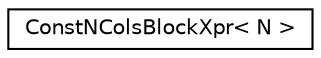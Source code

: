 digraph "Graphical Class Hierarchy"
{
  edge [fontname="Helvetica",fontsize="10",labelfontname="Helvetica",labelfontsize="10"];
  node [fontname="Helvetica",fontsize="10",shape=record];
  rankdir="LR";
  Node1 [label="ConstNColsBlockXpr\< N \>",height=0.2,width=0.4,color="black", fillcolor="white", style="filled",URL="$struct_const_n_cols_block_xpr.html"];
}
